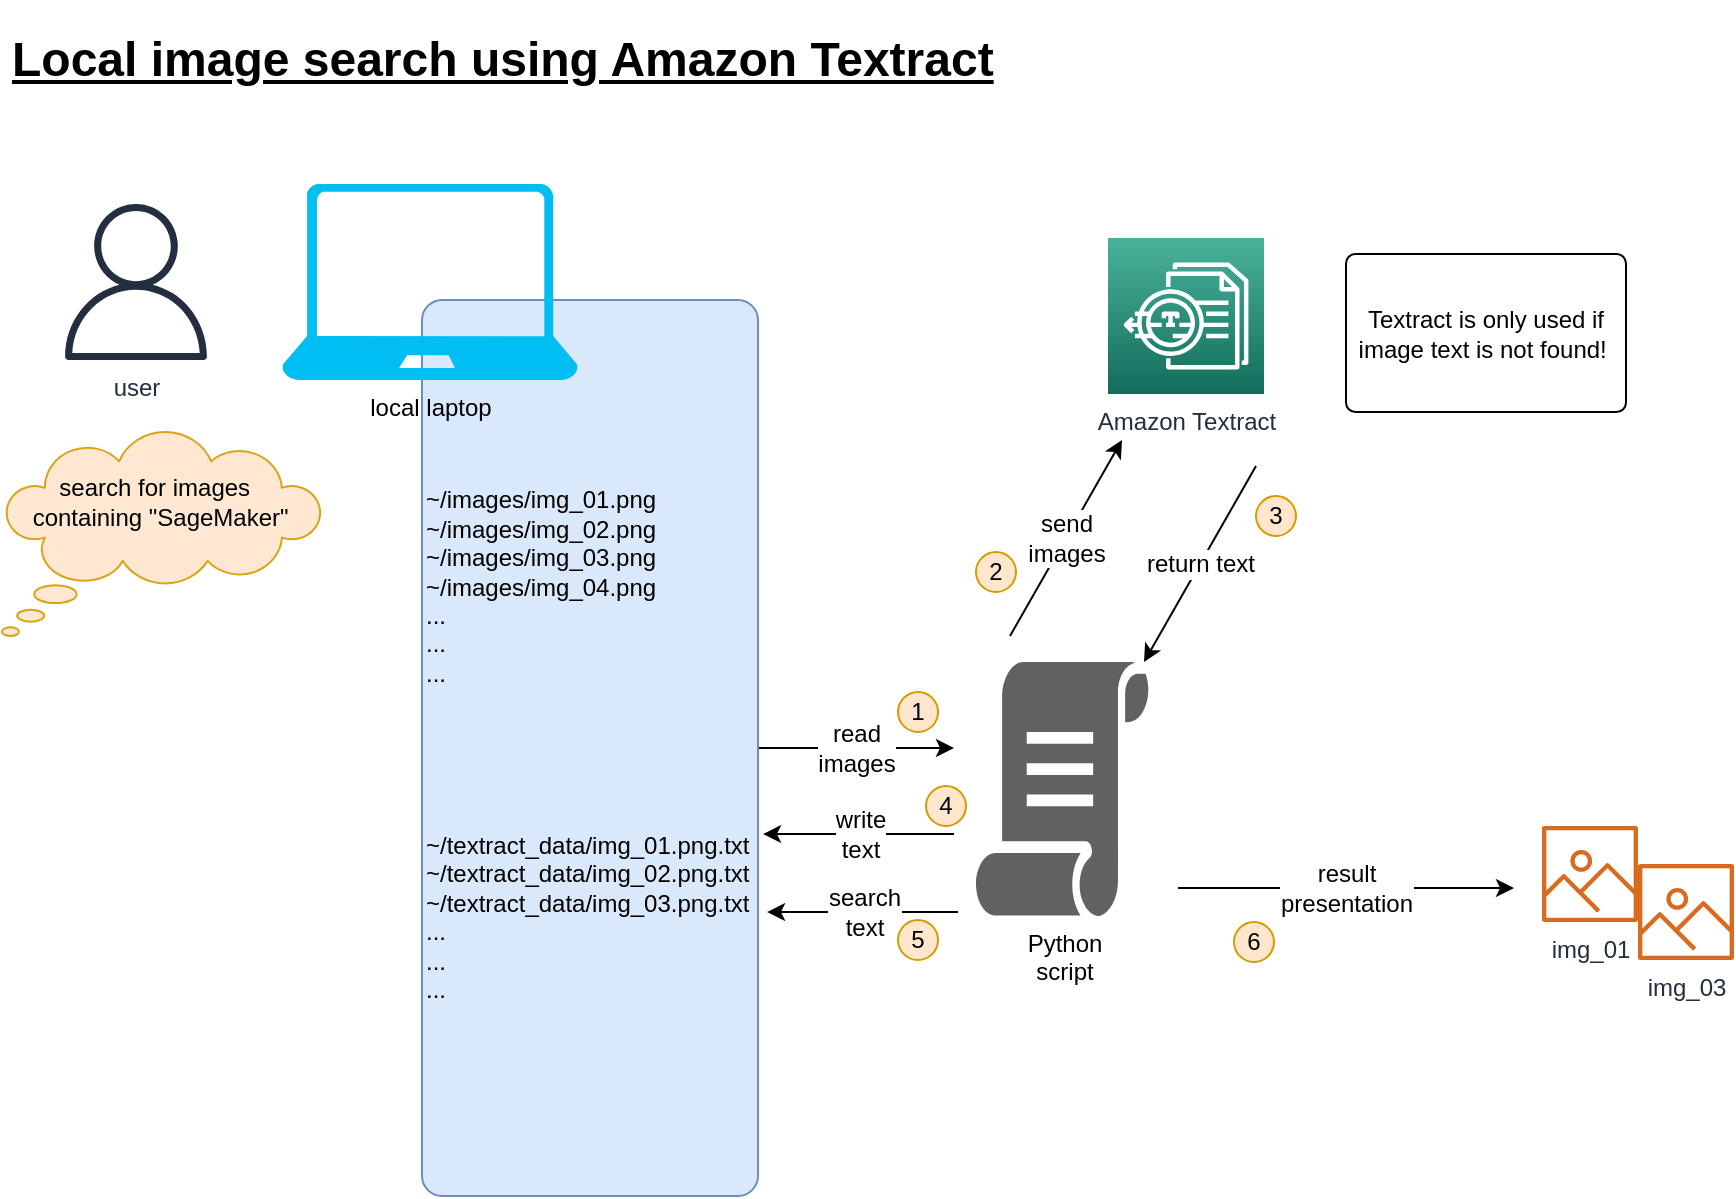 <mxfile version="15.8.4" type="device">
  <diagram id="nPXv_zS40TNIIb_WLOnc" name="Textract solution">
    <mxGraphModel dx="1141" dy="682" grid="1" gridSize="14" guides="1" tooltips="1" connect="1" arrows="1" fold="1" page="1" pageScale="1" pageWidth="1169" pageHeight="827" math="0" shadow="0">
      <root>
        <mxCell id="0" />
        <mxCell id="1" parent="0" />
        <mxCell id="NX7a0ZiNpin_KCwnmcQB-4" value="read&lt;br&gt;images" style="edgeStyle=none;rounded=0;orthogonalLoop=1;jettySize=auto;html=1;fontSize=12;" edge="1" parent="1" source="BWHgsdIchDKZ8x9PaXOv-3">
          <mxGeometry relative="1" as="geometry">
            <mxPoint x="504" y="392" as="targetPoint" />
          </mxGeometry>
        </mxCell>
        <mxCell id="BWHgsdIchDKZ8x9PaXOv-3" value="&lt;br&gt;&lt;br&gt;&lt;br&gt;&lt;br&gt;&lt;br&gt;&lt;br&gt;~/images/img_01.png&lt;br&gt;~/images/img_02.png&lt;br&gt;~/images/img_03.png&lt;br&gt;~/images/img_04.png&lt;br&gt;...&lt;br&gt;...&lt;br&gt;...&lt;br&gt;&lt;br&gt;&lt;br&gt;&lt;br&gt;&lt;br&gt;&lt;br&gt;~/textract_data/img_01.png.txt&lt;br&gt;~/textract_data/img_02.png.txt&lt;br&gt;~/textract_data/img_03.png.txt&lt;br&gt;...&lt;br&gt;...&lt;br&gt;...&lt;br&gt;" style="rounded=1;whiteSpace=wrap;html=1;fillColor=#dae8fc;strokeColor=#6c8ebf;arcSize=6;align=left;verticalAlign=top;" parent="1" vertex="1">
          <mxGeometry x="238" y="168" width="168" height="448" as="geometry" />
        </mxCell>
        <mxCell id="SwhUTjs0V1nWhBu83zFv-1" value="&lt;h1&gt;&lt;u&gt;Local image search using Amazon Textract&lt;/u&gt;&lt;/h1&gt;" style="text;html=1;strokeColor=none;fillColor=none;spacing=5;spacingTop=-20;whiteSpace=wrap;overflow=hidden;rounded=0;" parent="1" vertex="1">
          <mxGeometry x="28" y="28" width="518" height="56" as="geometry" />
        </mxCell>
        <mxCell id="BWHgsdIchDKZ8x9PaXOv-1" value="local laptop" style="verticalLabelPosition=bottom;html=1;verticalAlign=top;align=center;strokeColor=none;fillColor=#00BEF2;shape=mxgraph.azure.laptop;pointerEvents=1;" parent="1" vertex="1">
          <mxGeometry x="168" y="110" width="148" height="98" as="geometry" />
        </mxCell>
        <mxCell id="BWHgsdIchDKZ8x9PaXOv-2" value="user" style="sketch=0;outlineConnect=0;fontColor=#232F3E;gradientColor=none;fillColor=#232F3E;strokeColor=none;dashed=0;verticalLabelPosition=bottom;verticalAlign=top;align=center;html=1;fontSize=12;fontStyle=0;aspect=fixed;pointerEvents=1;shape=mxgraph.aws4.user;" parent="1" vertex="1">
          <mxGeometry x="56" y="120" width="78" height="78" as="geometry" />
        </mxCell>
        <mxCell id="BWHgsdIchDKZ8x9PaXOv-5" value="Amazon Textract" style="sketch=0;points=[[0,0,0],[0.25,0,0],[0.5,0,0],[0.75,0,0],[1,0,0],[0,1,0],[0.25,1,0],[0.5,1,0],[0.75,1,0],[1,1,0],[0,0.25,0],[0,0.5,0],[0,0.75,0],[1,0.25,0],[1,0.5,0],[1,0.75,0]];outlineConnect=0;fontColor=#232F3E;gradientColor=#4AB29A;gradientDirection=north;fillColor=#116D5B;strokeColor=#ffffff;dashed=0;verticalLabelPosition=bottom;verticalAlign=top;align=center;html=1;fontSize=12;fontStyle=0;aspect=fixed;shape=mxgraph.aws4.resourceIcon;resIcon=mxgraph.aws4.textract;" parent="1" vertex="1">
          <mxGeometry x="581" y="137" width="78" height="78" as="geometry" />
        </mxCell>
        <mxCell id="NX7a0ZiNpin_KCwnmcQB-2" value="send&lt;br&gt;images" style="edgeStyle=none;rounded=0;orthogonalLoop=1;jettySize=auto;html=1;fontSize=12;" edge="1" parent="1">
          <mxGeometry relative="1" as="geometry">
            <mxPoint x="532" y="336" as="sourcePoint" />
            <mxPoint x="588" y="238" as="targetPoint" />
          </mxGeometry>
        </mxCell>
        <mxCell id="NX7a0ZiNpin_KCwnmcQB-1" value="Python&lt;br&gt;script" style="sketch=0;pointerEvents=1;shadow=0;dashed=0;html=1;strokeColor=none;fillColor=#505050;labelPosition=center;verticalLabelPosition=bottom;verticalAlign=top;outlineConnect=0;align=center;shape=mxgraph.office.concepts.script;fontSize=12;opacity=90;" vertex="1" parent="1">
          <mxGeometry x="515" y="349" width="87" height="127" as="geometry" />
        </mxCell>
        <mxCell id="NX7a0ZiNpin_KCwnmcQB-3" value="return text" style="endArrow=classic;html=1;rounded=0;fontSize=12;" edge="1" parent="1">
          <mxGeometry width="50" height="50" relative="1" as="geometry">
            <mxPoint x="655" y="251" as="sourcePoint" />
            <mxPoint x="599" y="349" as="targetPoint" />
          </mxGeometry>
        </mxCell>
        <mxCell id="NX7a0ZiNpin_KCwnmcQB-6" value="write&lt;br&gt;text" style="endArrow=classic;html=1;rounded=0;fontSize=12;entryX=1.015;entryY=0.596;entryDx=0;entryDy=0;entryPerimeter=0;" edge="1" parent="1" target="BWHgsdIchDKZ8x9PaXOv-3">
          <mxGeometry width="50" height="50" relative="1" as="geometry">
            <mxPoint x="504" y="435" as="sourcePoint" />
            <mxPoint x="596" y="350" as="targetPoint" />
          </mxGeometry>
        </mxCell>
        <mxCell id="NX7a0ZiNpin_KCwnmcQB-8" value="search&lt;br&gt;text" style="endArrow=classic;html=1;rounded=0;fontSize=12;entryX=1.015;entryY=0.596;entryDx=0;entryDy=0;entryPerimeter=0;" edge="1" parent="1">
          <mxGeometry width="50" height="50" relative="1" as="geometry">
            <mxPoint x="506" y="474" as="sourcePoint" />
            <mxPoint x="410.52" y="474.008" as="targetPoint" />
          </mxGeometry>
        </mxCell>
        <mxCell id="q2B4GDZFDnl_7mxxI1hD-1" value="1" style="ellipse;whiteSpace=wrap;html=1;fillColor=#ffe6cc;strokeColor=#d79b00;" vertex="1" parent="1">
          <mxGeometry x="476" y="364" width="20" height="20" as="geometry" />
        </mxCell>
        <mxCell id="q2B4GDZFDnl_7mxxI1hD-2" value="2&lt;span style=&quot;color: rgba(0 , 0 , 0 , 0) ; font-family: monospace ; font-size: 0px&quot;&gt;%3CmxGraphModel%3E%3Croot%3E%3CmxCell%20id%3D%220%22%2F%3E%3CmxCell%20id%3D%221%22%20parent%3D%220%22%2F%3E%3CmxCell%20id%3D%222%22%20value%3D%221%22%20style%3D%22ellipse%3BwhiteSpace%3Dwrap%3Bhtml%3D1%3BfillColor%3D%23ffe6cc%3BstrokeColor%3D%23d79b00%3B%22%20vertex%3D%221%22%20parent%3D%221%22%3E%3CmxGeometry%20x%3D%22476%22%20y%3D%22364%22%20width%3D%2220%22%20height%3D%2220%22%20as%3D%22geometry%22%2F%3E%3C%2FmxCell%3E%3C%2Froot%3E%3C%2FmxGraphModel%3E&lt;/span&gt;" style="ellipse;whiteSpace=wrap;html=1;fillColor=#ffe6cc;strokeColor=#d79b00;" vertex="1" parent="1">
          <mxGeometry x="515" y="294" width="20" height="20" as="geometry" />
        </mxCell>
        <mxCell id="q2B4GDZFDnl_7mxxI1hD-3" value="3" style="ellipse;whiteSpace=wrap;html=1;fillColor=#ffe6cc;strokeColor=#d79b00;" vertex="1" parent="1">
          <mxGeometry x="655" y="266" width="20" height="20" as="geometry" />
        </mxCell>
        <mxCell id="q2B4GDZFDnl_7mxxI1hD-4" value="4" style="ellipse;whiteSpace=wrap;html=1;fillColor=#ffe6cc;strokeColor=#d79b00;" vertex="1" parent="1">
          <mxGeometry x="490" y="411" width="20" height="20" as="geometry" />
        </mxCell>
        <mxCell id="q2B4GDZFDnl_7mxxI1hD-5" value="5" style="ellipse;whiteSpace=wrap;html=1;fillColor=#ffe6cc;strokeColor=#d79b00;" vertex="1" parent="1">
          <mxGeometry x="476" y="478" width="20" height="20" as="geometry" />
        </mxCell>
        <mxCell id="q2B4GDZFDnl_7mxxI1hD-6" value="&lt;font color=&quot;#000000&quot; style=&quot;font-size: 12px&quot;&gt;Textract is only used if image text is not found!&amp;nbsp;&lt;/font&gt;" style="rounded=1;whiteSpace=wrap;html=1;fontSize=12;align=center;verticalAlign=middle;arcSize=6;" vertex="1" parent="1">
          <mxGeometry x="700" y="145" width="140" height="79" as="geometry" />
        </mxCell>
        <mxCell id="uF3TnZr2KjAS6IAa9fRw-1" value="6" style="ellipse;whiteSpace=wrap;html=1;fillColor=#ffe6cc;strokeColor=#d79b00;" vertex="1" parent="1">
          <mxGeometry x="644" y="479" width="20" height="20" as="geometry" />
        </mxCell>
        <mxCell id="uF3TnZr2KjAS6IAa9fRw-2" value="img_01" style="sketch=0;outlineConnect=0;fontColor=#232F3E;gradientColor=none;fillColor=#D45B07;strokeColor=none;dashed=0;verticalLabelPosition=bottom;verticalAlign=top;align=center;html=1;fontSize=12;fontStyle=0;aspect=fixed;pointerEvents=1;shape=mxgraph.aws4.container_registry_image;opacity=90;" vertex="1" parent="1">
          <mxGeometry x="798" y="431" width="48" height="48" as="geometry" />
        </mxCell>
        <mxCell id="uF3TnZr2KjAS6IAa9fRw-3" value="img_03" style="sketch=0;outlineConnect=0;fontColor=#232F3E;gradientColor=none;fillColor=#D45B07;strokeColor=none;dashed=0;verticalLabelPosition=bottom;verticalAlign=top;align=center;html=1;fontSize=12;fontStyle=0;aspect=fixed;pointerEvents=1;shape=mxgraph.aws4.container_registry_image;opacity=90;" vertex="1" parent="1">
          <mxGeometry x="846" y="450" width="48" height="48" as="geometry" />
        </mxCell>
        <mxCell id="uF3TnZr2KjAS6IAa9fRw-4" value="result&lt;br&gt;presentation" style="endArrow=classic;html=1;rounded=0;fontSize=12;" edge="1" parent="1">
          <mxGeometry width="50" height="50" relative="1" as="geometry">
            <mxPoint x="616" y="462" as="sourcePoint" />
            <mxPoint x="784" y="462" as="targetPoint" />
          </mxGeometry>
        </mxCell>
        <mxCell id="uF3TnZr2KjAS6IAa9fRw-5" value="&lt;br&gt;&amp;nbsp; &amp;nbsp; &amp;nbsp; &amp;nbsp; search for images&lt;br&gt;&amp;nbsp; &amp;nbsp; containing &quot;SageMaker&quot;" style="whiteSpace=wrap;html=1;shape=mxgraph.basic.cloud_callout;fontSize=12;align=left;verticalAlign=top;opacity=90;fillColor=#ffe6cc;strokeColor=#d79b00;" vertex="1" parent="1">
          <mxGeometry x="28" y="234" width="160" height="102" as="geometry" />
        </mxCell>
      </root>
    </mxGraphModel>
  </diagram>
</mxfile>
